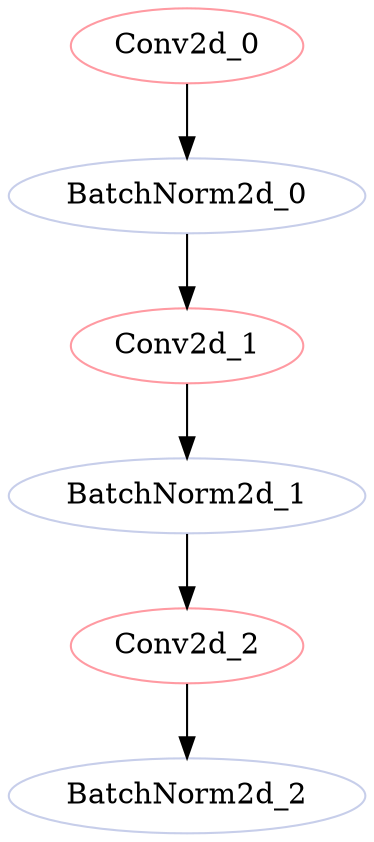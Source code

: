 strict digraph "" {
	Conv2d_0	[color="#FF9AA2",
		layer_name="features.0.0",
		params=864,
		type=Conv2d];
	BatchNorm2d_0	[color="#C7CEEA",
		layer_name="features.0.1",
		params=64,
		type=BatchNorm2d];
	Conv2d_0 -> BatchNorm2d_0;
	Conv2d_1	[color="#FF9AA2",
		layer_name="features.1.conv.0.0",
		params=288,
		type=Conv2d];
	BatchNorm2d_0 -> Conv2d_1;
	BatchNorm2d_1	[color="#C7CEEA",
		layer_name="features.1.conv.0.1",
		params=64,
		type=BatchNorm2d];
	Conv2d_1 -> BatchNorm2d_1;
	Conv2d_2	[color="#FF9AA2",
		layer_name="features.1.conv.1",
		params=512,
		type=Conv2d];
	BatchNorm2d_1 -> Conv2d_2;
	BatchNorm2d_2	[color="#C7CEEA",
		layer_name="features.1.conv.2",
		params=32,
		type=BatchNorm2d];
	Conv2d_2 -> BatchNorm2d_2;
}
